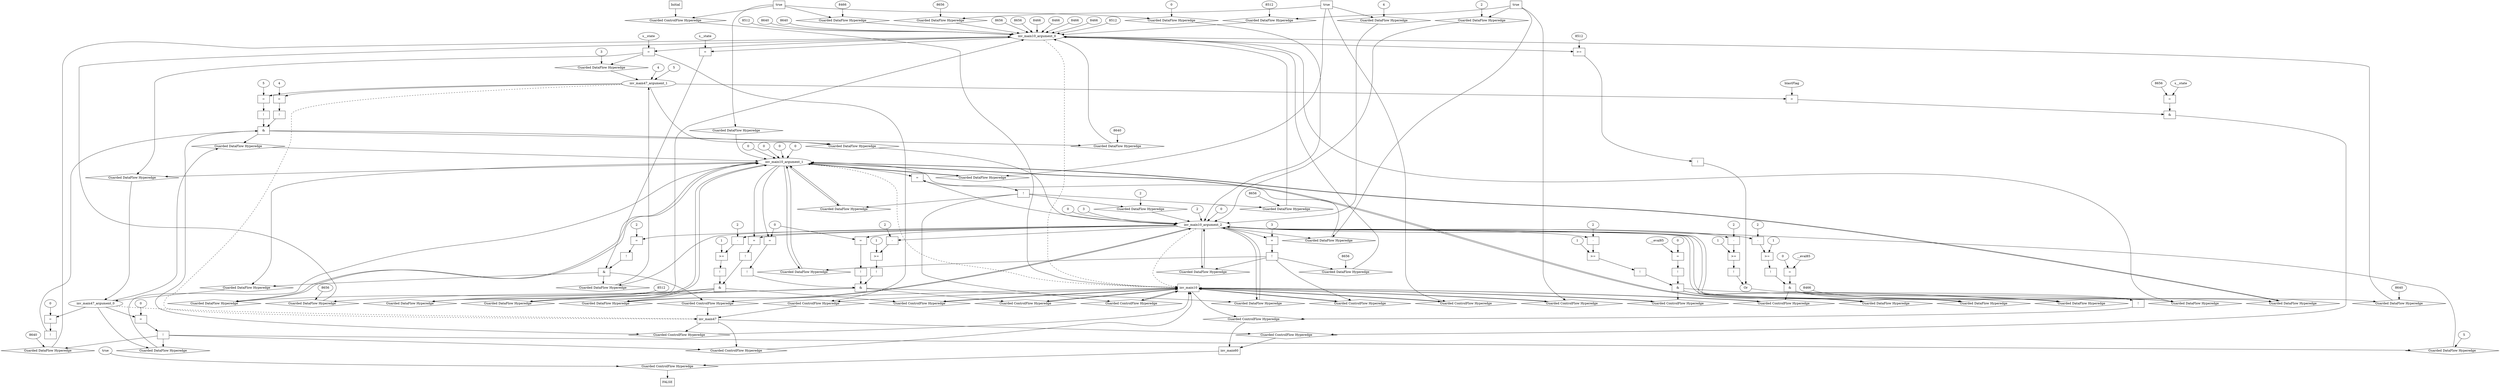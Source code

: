 digraph dag {
inv_main10 [label="inv_main10" shape="rect"];
inv_main47 [label="inv_main47" shape="rect"];
inv_main60 [label="inv_main60" shape="rect"];
FALSE [label="FALSE" shape="rect"];
Initial [label="Initial" shape="rect"];
ControlFowHyperEdge_0 [label="Guarded ControlFlow Hyperedge" shape="diamond"];
inv_main10 -> ControlFowHyperEdge_0[label=""]
ControlFowHyperEdge_0 -> inv_main47[label=""]
ControlFowHyperEdge_1 [label="Guarded ControlFlow Hyperedge" shape="diamond"];
inv_main10 -> ControlFowHyperEdge_1[label=""]
ControlFowHyperEdge_1 -> inv_main47[label=""]
ControlFowHyperEdge_2 [label="Guarded ControlFlow Hyperedge" shape="diamond"];
inv_main10 -> ControlFowHyperEdge_2[label=""]
ControlFowHyperEdge_2 -> inv_main60[label=""]
ControlFowHyperEdge_3 [label="Guarded ControlFlow Hyperedge" shape="diamond"];
inv_main47 -> ControlFowHyperEdge_3[label=""]
ControlFowHyperEdge_3 -> inv_main60[label=""]
ControlFowHyperEdge_4 [label="Guarded ControlFlow Hyperedge" shape="diamond"];
inv_main10 -> ControlFowHyperEdge_4[label=""]
ControlFowHyperEdge_4 -> inv_main10[label=""]
ControlFowHyperEdge_5 [label="Guarded ControlFlow Hyperedge" shape="diamond"];
inv_main10 -> ControlFowHyperEdge_5[label=""]
ControlFowHyperEdge_5 -> inv_main10[label=""]
ControlFowHyperEdge_6 [label="Guarded ControlFlow Hyperedge" shape="diamond"];
inv_main10 -> ControlFowHyperEdge_6[label=""]
ControlFowHyperEdge_6 -> inv_main10[label=""]
ControlFowHyperEdge_7 [label="Guarded ControlFlow Hyperedge" shape="diamond"];
inv_main10 -> ControlFowHyperEdge_7[label=""]
ControlFowHyperEdge_7 -> inv_main10[label=""]
ControlFowHyperEdge_8 [label="Guarded ControlFlow Hyperedge" shape="diamond"];
inv_main10 -> ControlFowHyperEdge_8[label=""]
ControlFowHyperEdge_8 -> inv_main10[label=""]
ControlFowHyperEdge_9 [label="Guarded ControlFlow Hyperedge" shape="diamond"];
inv_main10 -> ControlFowHyperEdge_9[label=""]
ControlFowHyperEdge_9 -> inv_main10[label=""]
ControlFowHyperEdge_10 [label="Guarded ControlFlow Hyperedge" shape="diamond"];
inv_main10 -> ControlFowHyperEdge_10[label=""]
ControlFowHyperEdge_10 -> inv_main10[label=""]
ControlFowHyperEdge_11 [label="Guarded ControlFlow Hyperedge" shape="diamond"];
inv_main10 -> ControlFowHyperEdge_11[label=""]
ControlFowHyperEdge_11 -> inv_main10[label=""]
ControlFowHyperEdge_12 [label="Guarded ControlFlow Hyperedge" shape="diamond"];
inv_main47 -> ControlFowHyperEdge_12[label=""]
ControlFowHyperEdge_12 -> inv_main10[label=""]
ControlFowHyperEdge_13 [label="Guarded ControlFlow Hyperedge" shape="diamond"];
inv_main47 -> ControlFowHyperEdge_13[label=""]
ControlFowHyperEdge_13 -> inv_main10[label=""]
ControlFowHyperEdge_14 [label="Guarded ControlFlow Hyperedge" shape="diamond"];
Initial -> ControlFowHyperEdge_14[label=""]
ControlFowHyperEdge_14 -> inv_main10[label=""]
ControlFowHyperEdge_15 [label="Guarded ControlFlow Hyperedge" shape="diamond"];
inv_main60 -> ControlFowHyperEdge_15[label=""]
ControlFowHyperEdge_15 -> FALSE[label=""]
inv_main47_argument_0 [label="inv_main47_argument_0" shape="oval"];
inv_main47_argument_0 -> inv_main47[label="" style="dashed"]
inv_main47_argument_1 [label="inv_main47_argument_1" shape="oval"];
inv_main47_argument_1 -> inv_main47[label="" style="dashed"]
inv_main10_argument_0 [label="inv_main10_argument_0" shape="oval"];
inv_main10_argument_0 -> inv_main10[label="" style="dashed"]
inv_main10_argument_1 [label="inv_main10_argument_1" shape="oval"];
inv_main10_argument_1 -> inv_main10[label="" style="dashed"]
inv_main10_argument_2 [label="inv_main10_argument_2" shape="oval"];
inv_main10_argument_2 -> inv_main10[label="" style="dashed"]

xxxinv_main47___inv_main10_0xxxguard_0_node_0 [label="=" shape="rect"];
xxxinv_main47___inv_main10_0xxxguard_0_node_1 [label="s__state"];
xxxinv_main47___inv_main10_0xxxguard_0_node_1->xxxinv_main47___inv_main10_0xxxguard_0_node_0
inv_main10_argument_0->xxxinv_main47___inv_main10_0xxxguard_0_node_0

xxxinv_main47___inv_main10_0xxxguard_0_node_0->ControlFowHyperEdge_0 [label=""];
xxxinv_main47___inv_main10_0xxxdataFlow_0_node_0 [label="3"];

xxxinv_main47___inv_main10_0xxxdataFlow_0_node_0->DataFowHyperEdge_0_inv_main47_argument_1 [label=""];
xxxinv_main47___inv_main10_1xxx_and [label="&" shape="rect"];
xxxinv_main47___inv_main10_1xxxguard_0_node_0 [label="!" shape="rect"];
xxxinv_main47___inv_main10_1xxxguard_0_node_1 [label="=" shape="rect"];
xxxinv_main47___inv_main10_1xxxguard_0_node_3 [label="2"];
xxxinv_main47___inv_main10_1xxxguard_0_node_1->xxxinv_main47___inv_main10_1xxxguard_0_node_0
inv_main10_argument_2->xxxinv_main47___inv_main10_1xxxguard_0_node_1
xxxinv_main47___inv_main10_1xxxguard_0_node_3->xxxinv_main47___inv_main10_1xxxguard_0_node_1

xxxinv_main47___inv_main10_1xxxguard_0_node_0->xxxinv_main47___inv_main10_1xxx_and [label=""];
xxxinv_main47___inv_main10_1xxxguard1_node_0 [label="=" shape="rect"];
xxxinv_main47___inv_main10_1xxxguard1_node_1 [label="s__state"];
xxxinv_main47___inv_main10_1xxxguard1_node_1->xxxinv_main47___inv_main10_1xxxguard1_node_0
inv_main10_argument_0->xxxinv_main47___inv_main10_1xxxguard1_node_0

xxxinv_main47___inv_main10_1xxxguard1_node_0->xxxinv_main47___inv_main10_1xxx_and [label=""];
xxxinv_main47___inv_main10_1xxx_and->ControlFowHyperEdge_1 [label=""];
xxxinv_main60___inv_main10_2xxxguard_0_node_0 [label="!" shape="rect"];
xxxinv_main60___inv_main10_2xxxguard_0_node_1 [label="Or"];
xxxinv_main60___inv_main10_2xxxguard_0_node_2 [label="!" shape="rect"];
xxxinv_main60___inv_main10_2xxxguard_0_node_3 [label=">=" shape="rect"];
xxxinv_main60___inv_main10_2xxxguard_0_node_4 [label="8512"];
xxxinv_main60___inv_main10_2xxxguard_0_node_6 [label="!" shape="rect"];
xxxinv_main60___inv_main10_2xxxguard_0_node_7 [label=">=" shape="rect"];
xxxinv_main60___inv_main10_2xxxguard_0_node_8 [label="-" shape="rect"];
xxxinv_main60___inv_main10_2xxxguard_0_node_10 [label="2"];
xxxinv_main60___inv_main10_2xxxguard_0_node_11 [label="1"];
xxxinv_main60___inv_main10_2xxxguard_0_node_1->xxxinv_main60___inv_main10_2xxxguard_0_node_0
xxxinv_main60___inv_main10_2xxxguard_0_node_2->xxxinv_main60___inv_main10_2xxxguard_0_node_1
xxxinv_main60___inv_main10_2xxxguard_0_node_6->xxxinv_main60___inv_main10_2xxxguard_0_node_1
xxxinv_main60___inv_main10_2xxxguard_0_node_3->xxxinv_main60___inv_main10_2xxxguard_0_node_2
xxxinv_main60___inv_main10_2xxxguard_0_node_4->xxxinv_main60___inv_main10_2xxxguard_0_node_3
inv_main10_argument_0->xxxinv_main60___inv_main10_2xxxguard_0_node_3
xxxinv_main60___inv_main10_2xxxguard_0_node_7->xxxinv_main60___inv_main10_2xxxguard_0_node_6
xxxinv_main60___inv_main10_2xxxguard_0_node_8->xxxinv_main60___inv_main10_2xxxguard_0_node_7
xxxinv_main60___inv_main10_2xxxguard_0_node_11->xxxinv_main60___inv_main10_2xxxguard_0_node_7
inv_main10_argument_2->xxxinv_main60___inv_main10_2xxxguard_0_node_8
xxxinv_main60___inv_main10_2xxxguard_0_node_10->xxxinv_main60___inv_main10_2xxxguard_0_node_8

xxxinv_main60___inv_main10_2xxxguard_0_node_0->ControlFowHyperEdge_2 [label=""];
xxxinv_main60___inv_main47_3xxx_and [label="&" shape="rect"];
xxxinv_main60___inv_main47_3xxxguard_0_node_0 [label="=" shape="rect"];
xxxinv_main60___inv_main47_3xxxguard_0_node_1 [label="blastFlag"];
xxxinv_main60___inv_main47_3xxxguard_0_node_1->xxxinv_main60___inv_main47_3xxxguard_0_node_0
inv_main47_argument_1->xxxinv_main60___inv_main47_3xxxguard_0_node_0

xxxinv_main60___inv_main47_3xxxguard_0_node_0->xxxinv_main60___inv_main47_3xxx_and [label=""];
xxxinv_main60___inv_main47_3xxxguard1_node_0 [label="=" shape="rect"];
xxxinv_main60___inv_main47_3xxxguard1_node_1 [label="s__state"];
xxxinv_main60___inv_main47_3xxxguard1_node_2 [label="8656"];
xxxinv_main60___inv_main47_3xxxguard1_node_1->xxxinv_main60___inv_main47_3xxxguard1_node_0
xxxinv_main60___inv_main47_3xxxguard1_node_2->xxxinv_main60___inv_main47_3xxxguard1_node_0

xxxinv_main60___inv_main47_3xxxguard1_node_0->xxxinv_main60___inv_main47_3xxx_and [label=""];
xxxinv_main60___inv_main47_3xxx_and->ControlFowHyperEdge_3 [label=""];
xxxinv_main10___inv_main10_4xxxguard_0_node_0 [label="!" shape="rect"];
xxxinv_main10___inv_main10_4xxxguard_0_node_1 [label="=" shape="rect"];
xxxinv_main10___inv_main10_4xxxguard_0_node_1->xxxinv_main10___inv_main10_4xxxguard_0_node_0
inv_main10_argument_1->xxxinv_main10___inv_main10_4xxxguard_0_node_1
inv_main10_argument_2->xxxinv_main10___inv_main10_4xxxguard_0_node_1

xxxinv_main10___inv_main10_4xxxguard_0_node_0->ControlFowHyperEdge_4 [label=""];
xxxinv_main10___inv_main10_4xxxdataFlow_0_node_0 [label="8656"];

xxxinv_main10___inv_main10_4xxxdataFlow_0_node_0->DataFowHyperEdge_4_inv_main10_argument_0 [label=""];
xxxinv_main10___inv_main10_4xxxdataFlow1_node_0 [label="2"];

xxxinv_main10___inv_main10_4xxxdataFlow1_node_0->DataFowHyperEdge_4_inv_main10_argument_2 [label=""];
true_5 [label="true" shape="rect"];
true_5->ControlFowHyperEdge_5 [label=""];
xxxinv_main10___inv_main10_5xxxdataFlow_0_node_0 [label="8512"];

xxxinv_main10___inv_main10_5xxxdataFlow_0_node_0->DataFowHyperEdge_5_inv_main10_argument_0 [label=""];

inv_main10_argument_2->DataFowHyperEdge_5_inv_main10_argument_1 [label=""];
xxxinv_main10___inv_main10_5xxxdataFlow2_node_0 [label="2"];

xxxinv_main10___inv_main10_5xxxdataFlow2_node_0->DataFowHyperEdge_5_inv_main10_argument_2 [label=""];
xxxinv_main10___inv_main10_6xxx_and [label="&" shape="rect"];
xxxinv_main10___inv_main10_6xxxguard_0_node_0 [label="!" shape="rect"];
xxxinv_main10___inv_main10_6xxxguard_0_node_1 [label="=" shape="rect"];
xxxinv_main10___inv_main10_6xxxguard_0_node_3 [label="0"];
xxxinv_main10___inv_main10_6xxxguard_0_node_1->xxxinv_main10___inv_main10_6xxxguard_0_node_0
inv_main10_argument_1->xxxinv_main10___inv_main10_6xxxguard_0_node_1
xxxinv_main10___inv_main10_6xxxguard_0_node_3->xxxinv_main10___inv_main10_6xxxguard_0_node_1

xxxinv_main10___inv_main10_6xxxguard_0_node_0->xxxinv_main10___inv_main10_6xxx_and [label=""];
xxxinv_main10___inv_main10_6xxxguard1_node_0 [label="!" shape="rect"];
xxxinv_main10___inv_main10_6xxxguard1_node_1 [label="=" shape="rect"];
xxxinv_main10___inv_main10_6xxxguard1_node_1->xxxinv_main10___inv_main10_6xxxguard1_node_0
inv_main10_argument_2->xxxinv_main10___inv_main10_6xxxguard1_node_1
xxxinv_main10___inv_main10_6xxxguard_0_node_3->xxxinv_main10___inv_main10_6xxxguard1_node_1

xxxinv_main10___inv_main10_6xxxguard1_node_0->xxxinv_main10___inv_main10_6xxx_and [label=""];
xxxinv_main10___inv_main10_6xxxguard2_node_0 [label="!" shape="rect"];
xxxinv_main10___inv_main10_6xxxguard2_node_1 [label=">=" shape="rect"];
xxxinv_main10___inv_main10_6xxxguard2_node_2 [label="-" shape="rect"];
xxxinv_main10___inv_main10_6xxxguard2_node_4 [label="2"];
xxxinv_main10___inv_main10_6xxxguard2_node_5 [label="1"];
xxxinv_main10___inv_main10_6xxxguard2_node_1->xxxinv_main10___inv_main10_6xxxguard2_node_0
xxxinv_main10___inv_main10_6xxxguard2_node_2->xxxinv_main10___inv_main10_6xxxguard2_node_1
xxxinv_main10___inv_main10_6xxxguard2_node_5->xxxinv_main10___inv_main10_6xxxguard2_node_1
inv_main10_argument_2->xxxinv_main10___inv_main10_6xxxguard2_node_2
xxxinv_main10___inv_main10_6xxxguard2_node_4->xxxinv_main10___inv_main10_6xxxguard2_node_2

xxxinv_main10___inv_main10_6xxxguard2_node_0->xxxinv_main10___inv_main10_6xxx_and [label=""];
xxxinv_main10___inv_main10_6xxx_and->ControlFowHyperEdge_6 [label=""];
xxxinv_main10___inv_main10_6xxxdataFlow_0_node_0 [label="8656"];

xxxinv_main10___inv_main10_6xxxdataFlow_0_node_0->DataFowHyperEdge_6_inv_main10_argument_0 [label=""];
xxxinv_main10___inv_main10_7xxx_and [label="&" shape="rect"];
xxxinv_main10___inv_main10_7xxxguard_0_node_0 [label="!" shape="rect"];
xxxinv_main10___inv_main10_7xxxguard_0_node_1 [label="=" shape="rect"];
xxxinv_main10___inv_main10_7xxxguard_0_node_1->xxxinv_main10___inv_main10_7xxxguard_0_node_0
inv_main10_argument_2->xxxinv_main10___inv_main10_7xxxguard_0_node_1
inv_main10_argument_1->xxxinv_main10___inv_main10_7xxxguard_0_node_1

xxxinv_main10___inv_main10_7xxxguard_0_node_0->xxxinv_main10___inv_main10_7xxx_and [label=""];
xxxinv_main10___inv_main10_7xxxguard1_node_0 [label="!" shape="rect"];
xxxinv_main10___inv_main10_7xxxguard1_node_1 [label=">=" shape="rect"];
xxxinv_main10___inv_main10_7xxxguard1_node_2 [label="-" shape="rect"];
xxxinv_main10___inv_main10_7xxxguard1_node_4 [label="2"];
xxxinv_main10___inv_main10_7xxxguard1_node_5 [label="1"];
xxxinv_main10___inv_main10_7xxxguard1_node_1->xxxinv_main10___inv_main10_7xxxguard1_node_0
xxxinv_main10___inv_main10_7xxxguard1_node_2->xxxinv_main10___inv_main10_7xxxguard1_node_1
xxxinv_main10___inv_main10_7xxxguard1_node_5->xxxinv_main10___inv_main10_7xxxguard1_node_1
inv_main10_argument_2->xxxinv_main10___inv_main10_7xxxguard1_node_2
xxxinv_main10___inv_main10_7xxxguard1_node_4->xxxinv_main10___inv_main10_7xxxguard1_node_2

xxxinv_main10___inv_main10_7xxxguard1_node_0->xxxinv_main10___inv_main10_7xxx_and [label=""];
xxxinv_main10___inv_main10_7xxx_and->ControlFowHyperEdge_7 [label=""];
xxxinv_main10___inv_main10_7xxxdataFlow_0_node_0 [label="8512"];

xxxinv_main10___inv_main10_7xxxdataFlow_0_node_0->DataFowHyperEdge_7_inv_main10_argument_0 [label=""];

inv_main10_argument_1->DataFowHyperEdge_7_inv_main10_argument_1 [label=""];
xxxinv_main10___inv_main10_8xxx_and [label="&" shape="rect"];
xxxinv_main10___inv_main10_8xxxguard_0_node_0 [label="!" shape="rect"];
xxxinv_main10___inv_main10_8xxxguard_0_node_1 [label="=" shape="rect"];
xxxinv_main10___inv_main10_8xxxguard_0_node_2 [label="__eval85"];
xxxinv_main10___inv_main10_8xxxguard_0_node_3 [label="0"];
xxxinv_main10___inv_main10_8xxxguard_0_node_1->xxxinv_main10___inv_main10_8xxxguard_0_node_0
xxxinv_main10___inv_main10_8xxxguard_0_node_2->xxxinv_main10___inv_main10_8xxxguard_0_node_1
xxxinv_main10___inv_main10_8xxxguard_0_node_3->xxxinv_main10___inv_main10_8xxxguard_0_node_1

xxxinv_main10___inv_main10_8xxxguard_0_node_0->xxxinv_main10___inv_main10_8xxx_and [label=""];
xxxinv_main10___inv_main10_8xxxguard1_node_0 [label="!" shape="rect"];
xxxinv_main10___inv_main10_8xxxguard1_node_1 [label=">=" shape="rect"];
xxxinv_main10___inv_main10_8xxxguard1_node_2 [label="-" shape="rect"];
xxxinv_main10___inv_main10_8xxxguard1_node_4 [label="2"];
xxxinv_main10___inv_main10_8xxxguard1_node_5 [label="1"];
xxxinv_main10___inv_main10_8xxxguard1_node_1->xxxinv_main10___inv_main10_8xxxguard1_node_0
xxxinv_main10___inv_main10_8xxxguard1_node_2->xxxinv_main10___inv_main10_8xxxguard1_node_1
xxxinv_main10___inv_main10_8xxxguard1_node_5->xxxinv_main10___inv_main10_8xxxguard1_node_1
inv_main10_argument_2->xxxinv_main10___inv_main10_8xxxguard1_node_2
xxxinv_main10___inv_main10_8xxxguard1_node_4->xxxinv_main10___inv_main10_8xxxguard1_node_2

xxxinv_main10___inv_main10_8xxxguard1_node_0->xxxinv_main10___inv_main10_8xxx_and [label=""];
xxxinv_main10___inv_main10_8xxx_and->ControlFowHyperEdge_8 [label=""];
xxxinv_main10___inv_main10_8xxxdataFlow_0_node_0 [label="8466"];

xxxinv_main10___inv_main10_8xxxdataFlow_0_node_0->DataFowHyperEdge_8_inv_main10_argument_0 [label=""];
xxxinv_main10___inv_main10_9xxx_and [label="&" shape="rect"];
xxxinv_main10___inv_main10_9xxxguard_0_node_0 [label="!" shape="rect"];
xxxinv_main10___inv_main10_9xxxguard_0_node_1 [label=">=" shape="rect"];
xxxinv_main10___inv_main10_9xxxguard_0_node_2 [label="-" shape="rect"];
xxxinv_main10___inv_main10_9xxxguard_0_node_4 [label="2"];
xxxinv_main10___inv_main10_9xxxguard_0_node_5 [label="1"];
xxxinv_main10___inv_main10_9xxxguard_0_node_1->xxxinv_main10___inv_main10_9xxxguard_0_node_0
xxxinv_main10___inv_main10_9xxxguard_0_node_2->xxxinv_main10___inv_main10_9xxxguard_0_node_1
xxxinv_main10___inv_main10_9xxxguard_0_node_5->xxxinv_main10___inv_main10_9xxxguard_0_node_1
inv_main10_argument_2->xxxinv_main10___inv_main10_9xxxguard_0_node_2
xxxinv_main10___inv_main10_9xxxguard_0_node_4->xxxinv_main10___inv_main10_9xxxguard_0_node_2

xxxinv_main10___inv_main10_9xxxguard_0_node_0->xxxinv_main10___inv_main10_9xxx_and [label=""];
xxxinv_main10___inv_main10_9xxxguard1_node_0 [label="=" shape="rect"];
xxxinv_main10___inv_main10_9xxxguard1_node_1 [label="__eval85"];
xxxinv_main10___inv_main10_9xxxguard1_node_2 [label="0"];
xxxinv_main10___inv_main10_9xxxguard1_node_1->xxxinv_main10___inv_main10_9xxxguard1_node_0
xxxinv_main10___inv_main10_9xxxguard1_node_2->xxxinv_main10___inv_main10_9xxxguard1_node_0

xxxinv_main10___inv_main10_9xxxguard1_node_0->xxxinv_main10___inv_main10_9xxx_and [label=""];
xxxinv_main10___inv_main10_9xxx_and->ControlFowHyperEdge_9 [label=""];
xxxinv_main10___inv_main10_9xxxdataFlow_0_node_0 [label="8640"];

xxxinv_main10___inv_main10_9xxxdataFlow_0_node_0->DataFowHyperEdge_9_inv_main10_argument_0 [label=""];
true_10 [label="true" shape="rect"];
true_10->ControlFowHyperEdge_10 [label=""];
xxxinv_main10___inv_main10_10xxxdataFlow_0_node_0 [label="8656"];

xxxinv_main10___inv_main10_10xxxdataFlow_0_node_0->DataFowHyperEdge_10_inv_main10_argument_0 [label=""];

inv_main10_argument_1->DataFowHyperEdge_10_inv_main10_argument_1 [label=""];
xxxinv_main10___inv_main10_10xxxdataFlow2_node_0 [label="4"];

xxxinv_main10___inv_main10_10xxxdataFlow2_node_0->DataFowHyperEdge_10_inv_main10_argument_2 [label=""];
xxxinv_main10___inv_main10_11xxxguard_0_node_0 [label="!" shape="rect"];
xxxinv_main10___inv_main10_11xxxguard_0_node_1 [label="=" shape="rect"];
xxxinv_main10___inv_main10_11xxxguard_0_node_3 [label="3"];
xxxinv_main10___inv_main10_11xxxguard_0_node_1->xxxinv_main10___inv_main10_11xxxguard_0_node_0
inv_main10_argument_2->xxxinv_main10___inv_main10_11xxxguard_0_node_1
xxxinv_main10___inv_main10_11xxxguard_0_node_3->xxxinv_main10___inv_main10_11xxxguard_0_node_1

xxxinv_main10___inv_main10_11xxxguard_0_node_0->ControlFowHyperEdge_11 [label=""];
xxxinv_main10___inv_main10_11xxxdataFlow_0_node_0 [label="8656"];

xxxinv_main10___inv_main10_11xxxdataFlow_0_node_0->DataFowHyperEdge_11_inv_main10_argument_0 [label=""];

inv_main10_argument_1->DataFowHyperEdge_11_inv_main10_argument_1 [label=""];
xxxinv_main10___inv_main47_12xxxguard_0_node_0 [label="!" shape="rect"];
xxxinv_main10___inv_main47_12xxxguard_0_node_1 [label="=" shape="rect"];
xxxinv_main10___inv_main47_12xxxguard_0_node_3 [label="0"];
xxxinv_main10___inv_main47_12xxxguard_0_node_1->xxxinv_main10___inv_main47_12xxxguard_0_node_0
inv_main47_argument_0->xxxinv_main10___inv_main47_12xxxguard_0_node_1
xxxinv_main10___inv_main47_12xxxguard_0_node_3->xxxinv_main10___inv_main47_12xxxguard_0_node_1

xxxinv_main10___inv_main47_12xxxguard_0_node_0->ControlFowHyperEdge_12 [label=""];
xxxinv_main10___inv_main47_12xxxdataFlow_0_node_0 [label="8640"];

xxxinv_main10___inv_main47_12xxxdataFlow_0_node_0->DataFowHyperEdge_12_inv_main10_argument_0 [label=""];
xxxinv_main10___inv_main47_12xxxdataFlow1_node_0 [label="5"];

xxxinv_main10___inv_main47_12xxxdataFlow1_node_0->DataFowHyperEdge_12_inv_main10_argument_2 [label=""];
xxxinv_main10___inv_main47_13xxx_and [label="&" shape="rect"];
xxxinv_main10___inv_main47_13xxxguard_0_node_0 [label="!" shape="rect"];
xxxinv_main10___inv_main47_13xxxguard_0_node_1 [label="=" shape="rect"];
xxxinv_main10___inv_main47_13xxxguard_0_node_3 [label="0"];
xxxinv_main10___inv_main47_13xxxguard_0_node_1->xxxinv_main10___inv_main47_13xxxguard_0_node_0
inv_main47_argument_0->xxxinv_main10___inv_main47_13xxxguard_0_node_1
xxxinv_main10___inv_main47_13xxxguard_0_node_3->xxxinv_main10___inv_main47_13xxxguard_0_node_1

xxxinv_main10___inv_main47_13xxxguard_0_node_0->xxxinv_main10___inv_main47_13xxx_and [label=""];
xxxinv_main10___inv_main47_13xxxguard1_node_0 [label="!" shape="rect"];
xxxinv_main10___inv_main47_13xxxguard1_node_1 [label="=" shape="rect"];
xxxinv_main10___inv_main47_13xxxguard1_node_3 [label="5"];
xxxinv_main10___inv_main47_13xxxguard1_node_1->xxxinv_main10___inv_main47_13xxxguard1_node_0
inv_main47_argument_1->xxxinv_main10___inv_main47_13xxxguard1_node_1
xxxinv_main10___inv_main47_13xxxguard1_node_3->xxxinv_main10___inv_main47_13xxxguard1_node_1

xxxinv_main10___inv_main47_13xxxguard1_node_0->xxxinv_main10___inv_main47_13xxx_and [label=""];
xxxinv_main10___inv_main47_13xxxguard2_node_0 [label="!" shape="rect"];
xxxinv_main10___inv_main47_13xxxguard2_node_1 [label="=" shape="rect"];
xxxinv_main10___inv_main47_13xxxguard2_node_3 [label="4"];
xxxinv_main10___inv_main47_13xxxguard2_node_1->xxxinv_main10___inv_main47_13xxxguard2_node_0
inv_main47_argument_1->xxxinv_main10___inv_main47_13xxxguard2_node_1
xxxinv_main10___inv_main47_13xxxguard2_node_3->xxxinv_main10___inv_main47_13xxxguard2_node_1

xxxinv_main10___inv_main47_13xxxguard2_node_0->xxxinv_main10___inv_main47_13xxx_and [label=""];
xxxinv_main10___inv_main47_13xxx_and->ControlFowHyperEdge_13 [label=""];
xxxinv_main10___inv_main47_13xxxdataFlow_0_node_0 [label="8640"];

xxxinv_main10___inv_main47_13xxxdataFlow_0_node_0->DataFowHyperEdge_13_inv_main10_argument_0 [label=""];
true_14 [label="true" shape="rect"];
true_14->ControlFowHyperEdge_14 [label=""];
xxxinv_main10___Initial_14xxxdataFlow_0_node_0 [label="8466"];

xxxinv_main10___Initial_14xxxdataFlow_0_node_0->DataFowHyperEdge_14_inv_main10_argument_0 [label=""];
xxxinv_main10___Initial_14xxxdataFlow1_node_0 [label="0"];

xxxinv_main10___Initial_14xxxdataFlow1_node_0->DataFowHyperEdge_14_inv_main10_argument_2 [label=""];
xxxFALSE___inv_main60_15xxxguard_0_node_0 [label="true"];

xxxFALSE___inv_main60_15xxxguard_0_node_0->ControlFowHyperEdge_15 [label=""];
DataFowHyperEdge_0_inv_main47_argument_0 [label="Guarded DataFlow Hyperedge" shape="diamond"];
DataFowHyperEdge_0_inv_main47_argument_0 -> inv_main47_argument_0[label=""]
xxxinv_main47___inv_main10_0xxxguard_0_node_0 -> DataFowHyperEdge_0_inv_main47_argument_0[label=""]
DataFowHyperEdge_0_inv_main47_argument_1 [label="Guarded DataFlow Hyperedge" shape="diamond"];
DataFowHyperEdge_0_inv_main47_argument_1 -> inv_main47_argument_1[label=""]
xxxinv_main47___inv_main10_0xxxguard_0_node_0 -> DataFowHyperEdge_0_inv_main47_argument_1[label=""]
DataFowHyperEdge_1_inv_main47_argument_0 [label="Guarded DataFlow Hyperedge" shape="diamond"];
DataFowHyperEdge_1_inv_main47_argument_0 -> inv_main47_argument_0[label=""]
xxxinv_main47___inv_main10_1xxx_and -> DataFowHyperEdge_1_inv_main47_argument_0[label=""]
DataFowHyperEdge_1_inv_main47_argument_1 [label="Guarded DataFlow Hyperedge" shape="diamond"];
DataFowHyperEdge_1_inv_main47_argument_1 -> inv_main47_argument_1[label=""]
xxxinv_main47___inv_main10_1xxx_and -> DataFowHyperEdge_1_inv_main47_argument_1[label=""]
DataFowHyperEdge_4_inv_main10_argument_0 [label="Guarded DataFlow Hyperedge" shape="diamond"];
DataFowHyperEdge_4_inv_main10_argument_0 -> inv_main10_argument_0[label=""]
xxxinv_main10___inv_main10_4xxxguard_0_node_0 -> DataFowHyperEdge_4_inv_main10_argument_0[label=""]
DataFowHyperEdge_4_inv_main10_argument_1 [label="Guarded DataFlow Hyperedge" shape="diamond"];
DataFowHyperEdge_4_inv_main10_argument_1 -> inv_main10_argument_1[label=""]
xxxinv_main10___inv_main10_4xxxguard_0_node_0 -> DataFowHyperEdge_4_inv_main10_argument_1[label=""]
DataFowHyperEdge_4_inv_main10_argument_2 [label="Guarded DataFlow Hyperedge" shape="diamond"];
DataFowHyperEdge_4_inv_main10_argument_2 -> inv_main10_argument_2[label=""]
xxxinv_main10___inv_main10_4xxxguard_0_node_0 -> DataFowHyperEdge_4_inv_main10_argument_2[label=""]
DataFowHyperEdge_5_inv_main10_argument_0 [label="Guarded DataFlow Hyperedge" shape="diamond"];
DataFowHyperEdge_5_inv_main10_argument_0 -> inv_main10_argument_0[label=""]
true_5->DataFowHyperEdge_5_inv_main10_argument_0 [label=""];
DataFowHyperEdge_5_inv_main10_argument_1 [label="Guarded DataFlow Hyperedge" shape="diamond"];
DataFowHyperEdge_5_inv_main10_argument_1 -> inv_main10_argument_1[label=""]
true_5->DataFowHyperEdge_5_inv_main10_argument_1 [label=""];
DataFowHyperEdge_5_inv_main10_argument_2 [label="Guarded DataFlow Hyperedge" shape="diamond"];
DataFowHyperEdge_5_inv_main10_argument_2 -> inv_main10_argument_2[label=""]
true_5->DataFowHyperEdge_5_inv_main10_argument_2 [label=""];
DataFowHyperEdge_6_inv_main10_argument_0 [label="Guarded DataFlow Hyperedge" shape="diamond"];
DataFowHyperEdge_6_inv_main10_argument_0 -> inv_main10_argument_0[label=""]
xxxinv_main10___inv_main10_6xxx_and -> DataFowHyperEdge_6_inv_main10_argument_0[label=""]
DataFowHyperEdge_6_inv_main10_argument_1 [label="Guarded DataFlow Hyperedge" shape="diamond"];
DataFowHyperEdge_6_inv_main10_argument_1 -> inv_main10_argument_1[label=""]
xxxinv_main10___inv_main10_6xxx_and -> DataFowHyperEdge_6_inv_main10_argument_1[label=""]
DataFowHyperEdge_6_inv_main10_argument_2 [label="Guarded DataFlow Hyperedge" shape="diamond"];
DataFowHyperEdge_6_inv_main10_argument_2 -> inv_main10_argument_2[label=""]
xxxinv_main10___inv_main10_6xxx_and -> DataFowHyperEdge_6_inv_main10_argument_2[label=""]
DataFowHyperEdge_7_inv_main10_argument_0 [label="Guarded DataFlow Hyperedge" shape="diamond"];
DataFowHyperEdge_7_inv_main10_argument_0 -> inv_main10_argument_0[label=""]
xxxinv_main10___inv_main10_7xxx_and -> DataFowHyperEdge_7_inv_main10_argument_0[label=""]
DataFowHyperEdge_7_inv_main10_argument_1 [label="Guarded DataFlow Hyperedge" shape="diamond"];
DataFowHyperEdge_7_inv_main10_argument_1 -> inv_main10_argument_1[label=""]
xxxinv_main10___inv_main10_7xxx_and -> DataFowHyperEdge_7_inv_main10_argument_1[label=""]
DataFowHyperEdge_7_inv_main10_argument_2 [label="Guarded DataFlow Hyperedge" shape="diamond"];
DataFowHyperEdge_7_inv_main10_argument_2 -> inv_main10_argument_2[label=""]
xxxinv_main10___inv_main10_7xxx_and -> DataFowHyperEdge_7_inv_main10_argument_2[label=""]
DataFowHyperEdge_8_inv_main10_argument_0 [label="Guarded DataFlow Hyperedge" shape="diamond"];
DataFowHyperEdge_8_inv_main10_argument_0 -> inv_main10_argument_0[label=""]
xxxinv_main10___inv_main10_8xxx_and -> DataFowHyperEdge_8_inv_main10_argument_0[label=""]
DataFowHyperEdge_8_inv_main10_argument_1 [label="Guarded DataFlow Hyperedge" shape="diamond"];
DataFowHyperEdge_8_inv_main10_argument_1 -> inv_main10_argument_1[label=""]
xxxinv_main10___inv_main10_8xxx_and -> DataFowHyperEdge_8_inv_main10_argument_1[label=""]
DataFowHyperEdge_8_inv_main10_argument_2 [label="Guarded DataFlow Hyperedge" shape="diamond"];
DataFowHyperEdge_8_inv_main10_argument_2 -> inv_main10_argument_2[label=""]
xxxinv_main10___inv_main10_8xxx_and -> DataFowHyperEdge_8_inv_main10_argument_2[label=""]
DataFowHyperEdge_9_inv_main10_argument_0 [label="Guarded DataFlow Hyperedge" shape="diamond"];
DataFowHyperEdge_9_inv_main10_argument_0 -> inv_main10_argument_0[label=""]
xxxinv_main10___inv_main10_9xxx_and -> DataFowHyperEdge_9_inv_main10_argument_0[label=""]
DataFowHyperEdge_9_inv_main10_argument_1 [label="Guarded DataFlow Hyperedge" shape="diamond"];
DataFowHyperEdge_9_inv_main10_argument_1 -> inv_main10_argument_1[label=""]
xxxinv_main10___inv_main10_9xxx_and -> DataFowHyperEdge_9_inv_main10_argument_1[label=""]
DataFowHyperEdge_9_inv_main10_argument_2 [label="Guarded DataFlow Hyperedge" shape="diamond"];
DataFowHyperEdge_9_inv_main10_argument_2 -> inv_main10_argument_2[label=""]
xxxinv_main10___inv_main10_9xxx_and -> DataFowHyperEdge_9_inv_main10_argument_2[label=""]
DataFowHyperEdge_10_inv_main10_argument_0 [label="Guarded DataFlow Hyperedge" shape="diamond"];
DataFowHyperEdge_10_inv_main10_argument_0 -> inv_main10_argument_0[label=""]
true_10->DataFowHyperEdge_10_inv_main10_argument_0 [label=""];
DataFowHyperEdge_10_inv_main10_argument_1 [label="Guarded DataFlow Hyperedge" shape="diamond"];
DataFowHyperEdge_10_inv_main10_argument_1 -> inv_main10_argument_1[label=""]
true_10->DataFowHyperEdge_10_inv_main10_argument_1 [label=""];
DataFowHyperEdge_10_inv_main10_argument_2 [label="Guarded DataFlow Hyperedge" shape="diamond"];
DataFowHyperEdge_10_inv_main10_argument_2 -> inv_main10_argument_2[label=""]
true_10->DataFowHyperEdge_10_inv_main10_argument_2 [label=""];
DataFowHyperEdge_11_inv_main10_argument_0 [label="Guarded DataFlow Hyperedge" shape="diamond"];
DataFowHyperEdge_11_inv_main10_argument_0 -> inv_main10_argument_0[label=""]
xxxinv_main10___inv_main10_11xxxguard_0_node_0 -> DataFowHyperEdge_11_inv_main10_argument_0[label=""]
DataFowHyperEdge_11_inv_main10_argument_1 [label="Guarded DataFlow Hyperedge" shape="diamond"];
DataFowHyperEdge_11_inv_main10_argument_1 -> inv_main10_argument_1[label=""]
xxxinv_main10___inv_main10_11xxxguard_0_node_0 -> DataFowHyperEdge_11_inv_main10_argument_1[label=""]
DataFowHyperEdge_11_inv_main10_argument_2 [label="Guarded DataFlow Hyperedge" shape="diamond"];
DataFowHyperEdge_11_inv_main10_argument_2 -> inv_main10_argument_2[label=""]
xxxinv_main10___inv_main10_11xxxguard_0_node_0 -> DataFowHyperEdge_11_inv_main10_argument_2[label=""]
DataFowHyperEdge_12_inv_main10_argument_0 [label="Guarded DataFlow Hyperedge" shape="diamond"];
DataFowHyperEdge_12_inv_main10_argument_0 -> inv_main10_argument_0[label=""]
xxxinv_main10___inv_main47_12xxxguard_0_node_0 -> DataFowHyperEdge_12_inv_main10_argument_0[label=""]
DataFowHyperEdge_12_inv_main10_argument_1 [label="Guarded DataFlow Hyperedge" shape="diamond"];
DataFowHyperEdge_12_inv_main10_argument_1 -> inv_main10_argument_1[label=""]
xxxinv_main10___inv_main47_12xxxguard_0_node_0 -> DataFowHyperEdge_12_inv_main10_argument_1[label=""]
DataFowHyperEdge_12_inv_main10_argument_2 [label="Guarded DataFlow Hyperedge" shape="diamond"];
DataFowHyperEdge_12_inv_main10_argument_2 -> inv_main10_argument_2[label=""]
xxxinv_main10___inv_main47_12xxxguard_0_node_0 -> DataFowHyperEdge_12_inv_main10_argument_2[label=""]
DataFowHyperEdge_13_inv_main10_argument_0 [label="Guarded DataFlow Hyperedge" shape="diamond"];
DataFowHyperEdge_13_inv_main10_argument_0 -> inv_main10_argument_0[label=""]
xxxinv_main10___inv_main47_13xxx_and -> DataFowHyperEdge_13_inv_main10_argument_0[label=""]
DataFowHyperEdge_13_inv_main10_argument_1 [label="Guarded DataFlow Hyperedge" shape="diamond"];
DataFowHyperEdge_13_inv_main10_argument_1 -> inv_main10_argument_1[label=""]
xxxinv_main10___inv_main47_13xxx_and -> DataFowHyperEdge_13_inv_main10_argument_1[label=""]
DataFowHyperEdge_13_inv_main10_argument_2 [label="Guarded DataFlow Hyperedge" shape="diamond"];
DataFowHyperEdge_13_inv_main10_argument_2 -> inv_main10_argument_2[label=""]
xxxinv_main10___inv_main47_13xxx_and -> DataFowHyperEdge_13_inv_main10_argument_2[label=""]
DataFowHyperEdge_14_inv_main10_argument_0 [label="Guarded DataFlow Hyperedge" shape="diamond"];
DataFowHyperEdge_14_inv_main10_argument_0 -> inv_main10_argument_0[label=""]
true_14->DataFowHyperEdge_14_inv_main10_argument_0 [label=""];
DataFowHyperEdge_14_inv_main10_argument_1 [label="Guarded DataFlow Hyperedge" shape="diamond"];
DataFowHyperEdge_14_inv_main10_argument_1 -> inv_main10_argument_1[label=""]
true_14->DataFowHyperEdge_14_inv_main10_argument_1 [label=""];
DataFowHyperEdge_14_inv_main10_argument_2 [label="Guarded DataFlow Hyperedge" shape="diamond"];
DataFowHyperEdge_14_inv_main10_argument_2 -> inv_main10_argument_2[label=""]
true_14->DataFowHyperEdge_14_inv_main10_argument_2 [label=""];
"xxxinv_main47___inv_main10_0xxxinv_main10_argument_0_constant_8656" [label="8656"];
"xxxinv_main47___inv_main10_0xxxinv_main10_argument_0_constant_8656"->inv_main10_argument_0 [label=""];
"xxxinv_main47___inv_main10_0xxxinv_main10_argument_2_constant_2" [label="2"];
"xxxinv_main47___inv_main10_0xxxinv_main10_argument_2_constant_2"->inv_main10_argument_2 [label=""];
"xxxinv_main47___inv_main10_1xxxinv_main10_argument_0_constant_8656" [label="8656"];
"xxxinv_main47___inv_main10_1xxxinv_main10_argument_0_constant_8656"->inv_main10_argument_0 [label=""];
"xxxinv_main60___inv_main47_3xxxinv_main47_argument_1_constant_5" [label="5"];
"xxxinv_main60___inv_main47_3xxxinv_main47_argument_1_constant_5"->inv_main47_argument_1 [label=""];
"xxxinv_main10___inv_main10_4xxxinv_main10_argument_0_constant_8466" [label="8466"];
"xxxinv_main10___inv_main10_4xxxinv_main10_argument_0_constant_8466"->inv_main10_argument_0 [label=""];
"xxxinv_main10___inv_main10_4xxxinv_main10_argument_2_constant_0" [label="0"];
"xxxinv_main10___inv_main10_4xxxinv_main10_argument_2_constant_0"->inv_main10_argument_2 [label=""];
"xxxinv_main10___inv_main10_5xxxinv_main10_argument_0_constant_8466" [label="8466"];
"xxxinv_main10___inv_main10_5xxxinv_main10_argument_0_constant_8466"->inv_main10_argument_0 [label=""];
"xxxinv_main10___inv_main10_5xxxinv_main10_argument_1_constant_0" [label="0"];
"xxxinv_main10___inv_main10_5xxxinv_main10_argument_1_constant_0"->inv_main10_argument_1 [label=""];
"xxxinv_main10___inv_main10_5xxxinv_main10_argument_2_constant_0" [label="0"];
"xxxinv_main10___inv_main10_5xxxinv_main10_argument_2_constant_0"->inv_main10_argument_2 [label=""];
"xxxinv_main10___inv_main10_6xxxinv_main10_argument_0_constant_8466" [label="8466"];
"xxxinv_main10___inv_main10_6xxxinv_main10_argument_0_constant_8466"->inv_main10_argument_0 [label=""];
"xxxinv_main10___inv_main10_7xxxinv_main10_argument_0_constant_8466" [label="8466"];
"xxxinv_main10___inv_main10_7xxxinv_main10_argument_0_constant_8466"->inv_main10_argument_0 [label=""];
"xxxinv_main10___inv_main10_7xxxinv_main10_argument_1_constant_0" [label="0"];
"xxxinv_main10___inv_main10_7xxxinv_main10_argument_1_constant_0"->inv_main10_argument_1 [label=""];
"xxxinv_main10___inv_main10_8xxxinv_main10_argument_0_constant_8512" [label="8512"];
"xxxinv_main10___inv_main10_8xxxinv_main10_argument_0_constant_8512"->inv_main10_argument_0 [label=""];
"xxxinv_main10___inv_main10_9xxxinv_main10_argument_0_constant_8512" [label="8512"];
"xxxinv_main10___inv_main10_9xxxinv_main10_argument_0_constant_8512"->inv_main10_argument_0 [label=""];
"xxxinv_main10___inv_main10_10xxxinv_main10_argument_0_constant_8640" [label="8640"];
"xxxinv_main10___inv_main10_10xxxinv_main10_argument_0_constant_8640"->inv_main10_argument_0 [label=""];
"xxxinv_main10___inv_main10_10xxxinv_main10_argument_1_constant_0" [label="0"];
"xxxinv_main10___inv_main10_10xxxinv_main10_argument_1_constant_0"->inv_main10_argument_1 [label=""];
"xxxinv_main10___inv_main10_10xxxinv_main10_argument_2_constant_3" [label="3"];
"xxxinv_main10___inv_main10_10xxxinv_main10_argument_2_constant_3"->inv_main10_argument_2 [label=""];
"xxxinv_main10___inv_main10_11xxxinv_main10_argument_0_constant_8640" [label="8640"];
"xxxinv_main10___inv_main10_11xxxinv_main10_argument_0_constant_8640"->inv_main10_argument_0 [label=""];
"xxxinv_main10___inv_main10_11xxxinv_main10_argument_1_constant_0" [label="0"];
"xxxinv_main10___inv_main10_11xxxinv_main10_argument_1_constant_0"->inv_main10_argument_1 [label=""];
"xxxinv_main10___inv_main47_12xxxinv_main47_argument_1_constant_4" [label="4"];
"xxxinv_main10___inv_main47_12xxxinv_main47_argument_1_constant_4"->inv_main47_argument_1 [label=""];
inv_main10_argument_1 -> DataFowHyperEdge_0_inv_main47_argument_0[label=""]
inv_main10_argument_1 -> DataFowHyperEdge_1_inv_main47_argument_0[label=""]
inv_main10_argument_2 -> DataFowHyperEdge_1_inv_main47_argument_1[label=""]
inv_main10_argument_1 -> DataFowHyperEdge_4_inv_main10_argument_1[label=""]
inv_main10_argument_1 -> DataFowHyperEdge_6_inv_main10_argument_1[label=""]
inv_main10_argument_2 -> DataFowHyperEdge_6_inv_main10_argument_2[label=""]
inv_main10_argument_2 -> DataFowHyperEdge_7_inv_main10_argument_2[label=""]
inv_main10_argument_1 -> DataFowHyperEdge_8_inv_main10_argument_1[label=""]
inv_main10_argument_2 -> DataFowHyperEdge_8_inv_main10_argument_2[label=""]
inv_main10_argument_1 -> DataFowHyperEdge_9_inv_main10_argument_1[label=""]
inv_main10_argument_2 -> DataFowHyperEdge_9_inv_main10_argument_2[label=""]
inv_main10_argument_2 -> DataFowHyperEdge_11_inv_main10_argument_2[label=""]
inv_main47_argument_0 -> DataFowHyperEdge_12_inv_main10_argument_1[label=""]
inv_main47_argument_0 -> DataFowHyperEdge_13_inv_main10_argument_1[label=""]
inv_main47_argument_1 -> DataFowHyperEdge_13_inv_main10_argument_2[label=""]
}
